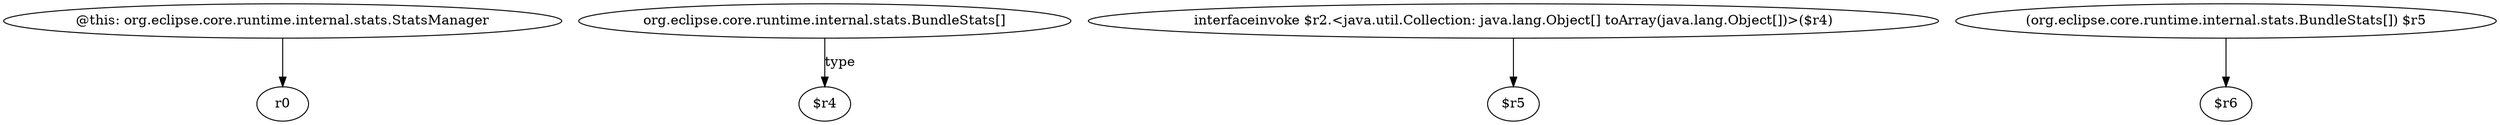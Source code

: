 digraph g {
0[label="@this: org.eclipse.core.runtime.internal.stats.StatsManager"]
1[label="r0"]
0->1[label=""]
2[label="org.eclipse.core.runtime.internal.stats.BundleStats[]"]
3[label="$r4"]
2->3[label="type"]
4[label="interfaceinvoke $r2.<java.util.Collection: java.lang.Object[] toArray(java.lang.Object[])>($r4)"]
5[label="$r5"]
4->5[label=""]
6[label="(org.eclipse.core.runtime.internal.stats.BundleStats[]) $r5"]
7[label="$r6"]
6->7[label=""]
}